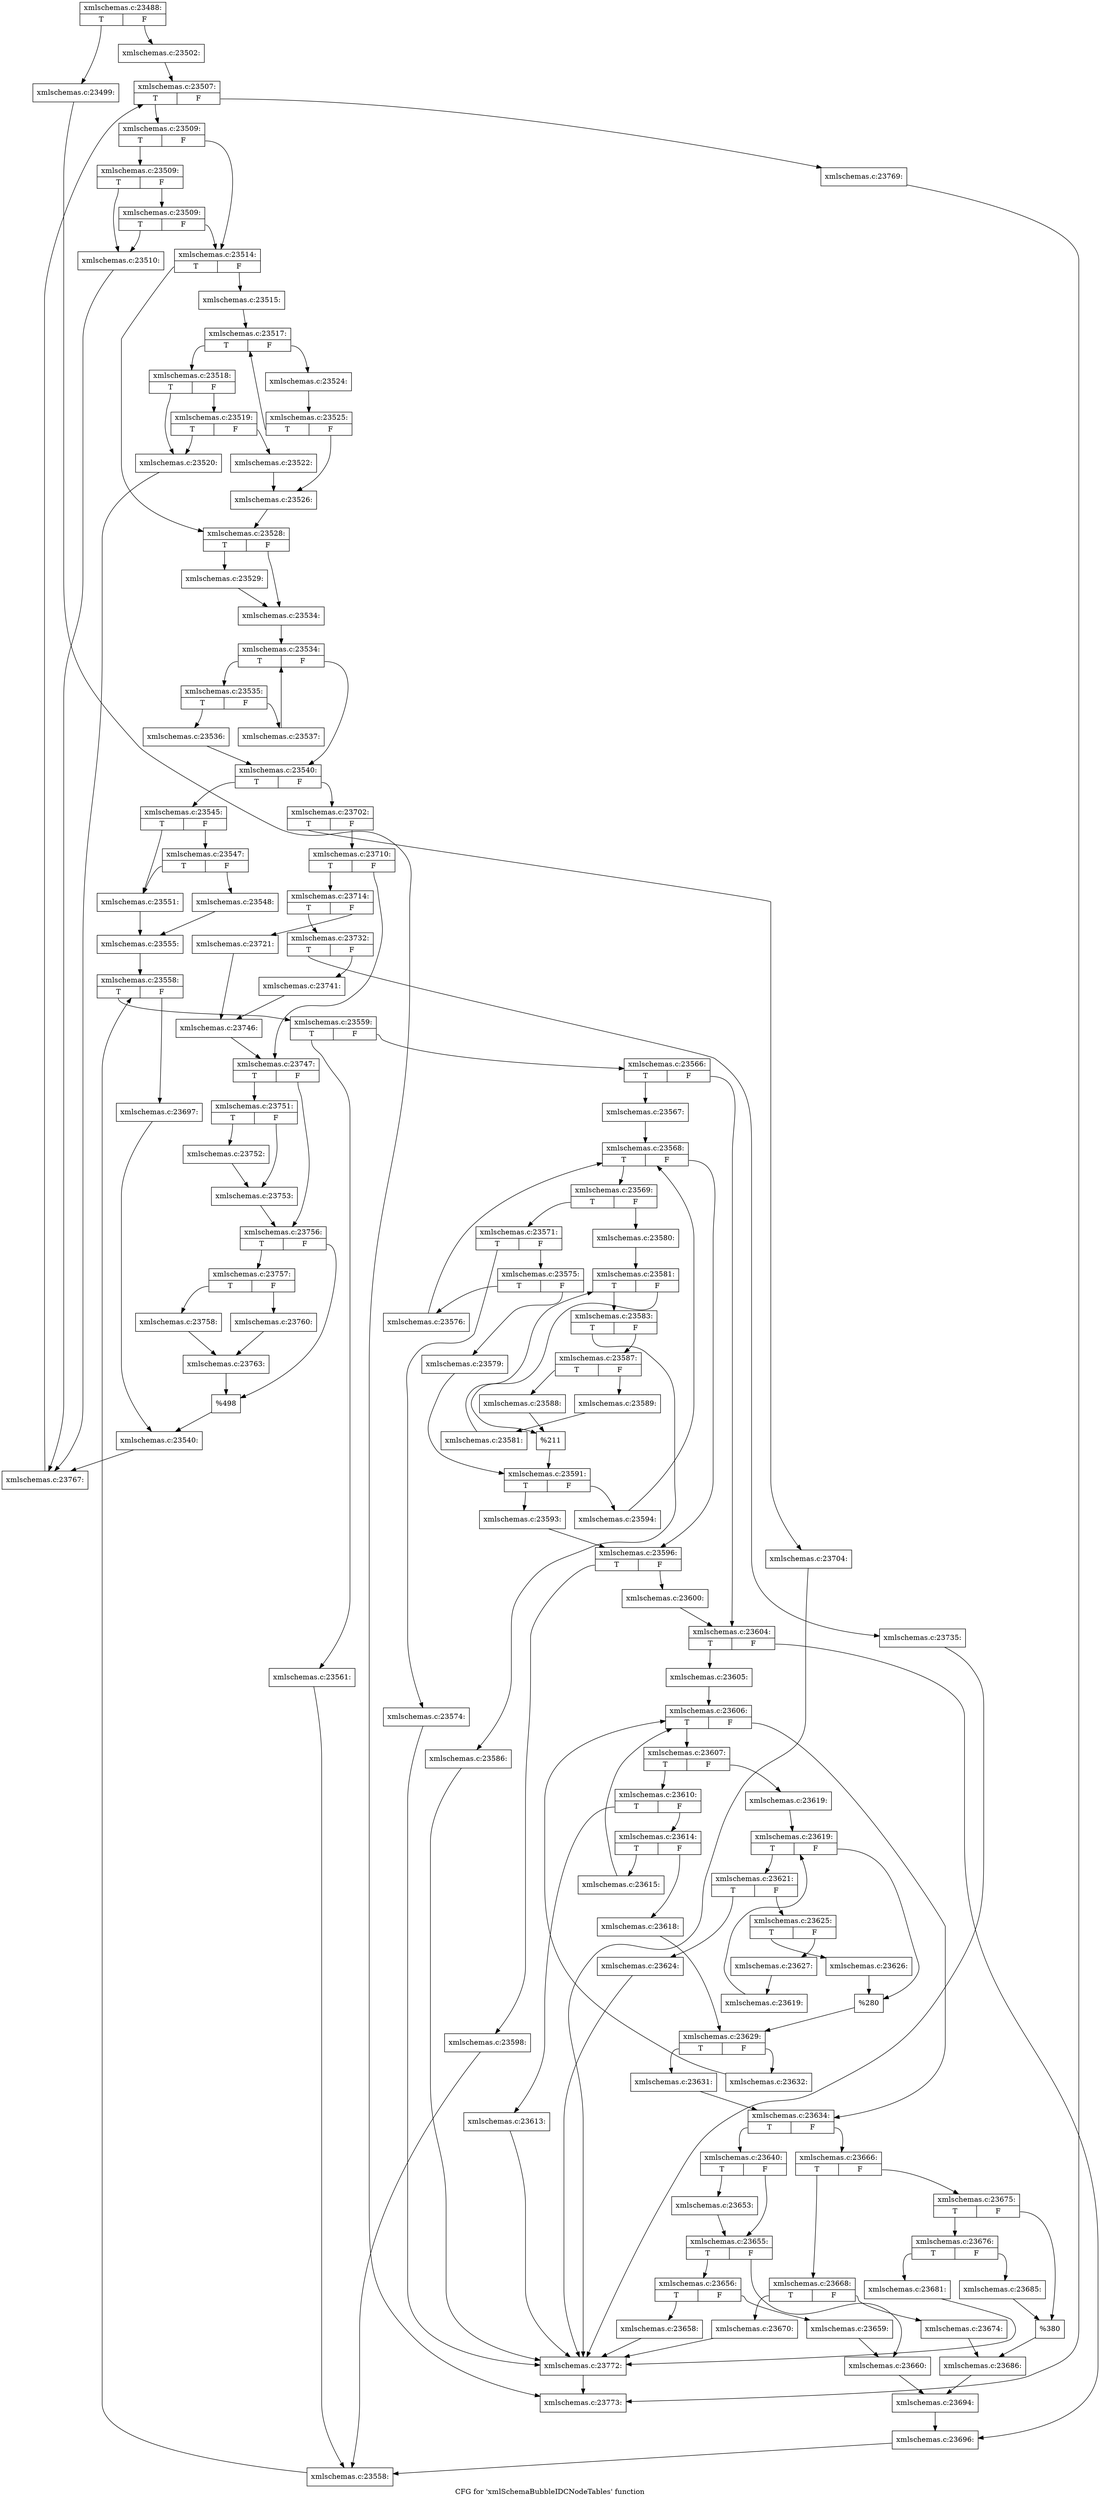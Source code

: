 digraph "CFG for 'xmlSchemaBubbleIDCNodeTables' function" {
	label="CFG for 'xmlSchemaBubbleIDCNodeTables' function";

	Node0x56611c0 [shape=record,label="{xmlschemas.c:23488:|{<s0>T|<s1>F}}"];
	Node0x56611c0:s0 -> Node0x5668a70;
	Node0x56611c0:s1 -> Node0x5668ac0;
	Node0x5668a70 [shape=record,label="{xmlschemas.c:23499:}"];
	Node0x5668a70 -> Node0x5665960;
	Node0x5668ac0 [shape=record,label="{xmlschemas.c:23502:}"];
	Node0x5668ac0 -> Node0x5669770;
	Node0x5669770 [shape=record,label="{xmlschemas.c:23507:|{<s0>T|<s1>F}}"];
	Node0x5669770:s0 -> Node0x5669b60;
	Node0x5669770:s1 -> Node0x5669990;
	Node0x5669b60 [shape=record,label="{xmlschemas.c:23509:|{<s0>T|<s1>F}}"];
	Node0x5669b60:s0 -> Node0x5669dc0;
	Node0x5669b60:s1 -> Node0x5669d70;
	Node0x5669dc0 [shape=record,label="{xmlschemas.c:23509:|{<s0>T|<s1>F}}"];
	Node0x5669dc0:s0 -> Node0x5669d20;
	Node0x5669dc0:s1 -> Node0x566a0f0;
	Node0x566a0f0 [shape=record,label="{xmlschemas.c:23509:|{<s0>T|<s1>F}}"];
	Node0x566a0f0:s0 -> Node0x5669d20;
	Node0x566a0f0:s1 -> Node0x5669d70;
	Node0x5669d20 [shape=record,label="{xmlschemas.c:23510:}"];
	Node0x5669d20 -> Node0x566a690;
	Node0x5669d70 [shape=record,label="{xmlschemas.c:23514:|{<s0>T|<s1>F}}"];
	Node0x5669d70:s0 -> Node0x566b110;
	Node0x5669d70:s1 -> Node0x566b0c0;
	Node0x566b0c0 [shape=record,label="{xmlschemas.c:23515:}"];
	Node0x566b0c0 -> Node0x566b810;
	Node0x566b810 [shape=record,label="{xmlschemas.c:23517:|{<s0>T|<s1>F}}"];
	Node0x566b810:s0 -> Node0x566bb40;
	Node0x566b810:s1 -> Node0x566bb90;
	Node0x566bb40 [shape=record,label="{xmlschemas.c:23518:|{<s0>T|<s1>F}}"];
	Node0x566bb40:s0 -> Node0x566c190;
	Node0x566bb40:s1 -> Node0x566c230;
	Node0x566c230 [shape=record,label="{xmlschemas.c:23519:|{<s0>T|<s1>F}}"];
	Node0x566c230:s0 -> Node0x566c190;
	Node0x566c230:s1 -> Node0x566c1e0;
	Node0x566c190 [shape=record,label="{xmlschemas.c:23520:}"];
	Node0x566c190 -> Node0x566a690;
	Node0x566c1e0 [shape=record,label="{xmlschemas.c:23522:}"];
	Node0x566c1e0 -> Node0x566b770;
	Node0x566bb90 [shape=record,label="{xmlschemas.c:23524:}"];
	Node0x566bb90 -> Node0x566b7c0;
	Node0x566b7c0 [shape=record,label="{xmlschemas.c:23525:|{<s0>T|<s1>F}}"];
	Node0x566b7c0:s0 -> Node0x566b810;
	Node0x566b7c0:s1 -> Node0x566b770;
	Node0x566b770 [shape=record,label="{xmlschemas.c:23526:}"];
	Node0x566b770 -> Node0x566b110;
	Node0x566b110 [shape=record,label="{xmlschemas.c:23528:|{<s0>T|<s1>F}}"];
	Node0x566b110:s0 -> Node0x566d3c0;
	Node0x566b110:s1 -> Node0x566d410;
	Node0x566d3c0 [shape=record,label="{xmlschemas.c:23529:}"];
	Node0x566d3c0 -> Node0x566d410;
	Node0x566d410 [shape=record,label="{xmlschemas.c:23534:}"];
	Node0x566d410 -> Node0x566d950;
	Node0x566d950 [shape=record,label="{xmlschemas.c:23534:|{<s0>T|<s1>F}}"];
	Node0x566d950:s0 -> Node0x566dd40;
	Node0x566d950:s1 -> Node0x566db70;
	Node0x566dd40 [shape=record,label="{xmlschemas.c:23535:|{<s0>T|<s1>F}}"];
	Node0x566dd40:s0 -> Node0x566df00;
	Node0x566dd40:s1 -> Node0x566df50;
	Node0x566df00 [shape=record,label="{xmlschemas.c:23536:}"];
	Node0x566df00 -> Node0x566db70;
	Node0x566df50 [shape=record,label="{xmlschemas.c:23537:}"];
	Node0x566df50 -> Node0x566d950;
	Node0x566db70 [shape=record,label="{xmlschemas.c:23540:|{<s0>T|<s1>F}}"];
	Node0x566db70:s0 -> Node0x566e810;
	Node0x566db70:s1 -> Node0x566e8b0;
	Node0x566e810 [shape=record,label="{xmlschemas.c:23545:|{<s0>T|<s1>F}}"];
	Node0x566e810:s0 -> Node0x566ef50;
	Node0x566e810:s1 -> Node0x566efa0;
	Node0x566efa0 [shape=record,label="{xmlschemas.c:23547:|{<s0>T|<s1>F}}"];
	Node0x566efa0:s0 -> Node0x566ef50;
	Node0x566efa0:s1 -> Node0x566eeb0;
	Node0x566eeb0 [shape=record,label="{xmlschemas.c:23548:}"];
	Node0x566eeb0 -> Node0x566ef00;
	Node0x566ef50 [shape=record,label="{xmlschemas.c:23551:}"];
	Node0x566ef50 -> Node0x566ef00;
	Node0x566ef00 [shape=record,label="{xmlschemas.c:23555:}"];
	Node0x566ef00 -> Node0x5670b20;
	Node0x5670b20 [shape=record,label="{xmlschemas.c:23558:|{<s0>T|<s1>F}}"];
	Node0x5670b20:s0 -> Node0x5670e00;
	Node0x5670b20:s1 -> Node0x5670980;
	Node0x5670e00 [shape=record,label="{xmlschemas.c:23559:|{<s0>T|<s1>F}}"];
	Node0x5670e00:s0 -> Node0x5671670;
	Node0x5670e00:s1 -> Node0x56716c0;
	Node0x5671670 [shape=record,label="{xmlschemas.c:23561:}"];
	Node0x5671670 -> Node0x5670d70;
	Node0x56716c0 [shape=record,label="{xmlschemas.c:23566:|{<s0>T|<s1>F}}"];
	Node0x56716c0:s0 -> Node0x5671a70;
	Node0x56716c0:s1 -> Node0x5671ac0;
	Node0x5671a70 [shape=record,label="{xmlschemas.c:23567:}"];
	Node0x5671a70 -> Node0x5671e60;
	Node0x5671e60 [shape=record,label="{xmlschemas.c:23568:|{<s0>T|<s1>F}}"];
	Node0x5671e60:s0 -> Node0x5672280;
	Node0x5671e60:s1 -> Node0x5672080;
	Node0x5672280 [shape=record,label="{xmlschemas.c:23569:|{<s0>T|<s1>F}}"];
	Node0x5672280:s0 -> Node0x5672470;
	Node0x5672280:s1 -> Node0x5672510;
	Node0x5672470 [shape=record,label="{xmlschemas.c:23571:|{<s0>T|<s1>F}}"];
	Node0x5672470:s0 -> Node0x5673340;
	Node0x5672470:s1 -> Node0x5673390;
	Node0x5673340 [shape=record,label="{xmlschemas.c:23574:}"];
	Node0x5673340 -> Node0x56736a0;
	Node0x5673390 [shape=record,label="{xmlschemas.c:23575:|{<s0>T|<s1>F}}"];
	Node0x5673390:s0 -> Node0x56737c0;
	Node0x5673390:s1 -> Node0x5673810;
	Node0x56737c0 [shape=record,label="{xmlschemas.c:23576:}"];
	Node0x56737c0 -> Node0x5671e60;
	Node0x5673810 [shape=record,label="{xmlschemas.c:23579:}"];
	Node0x5673810 -> Node0x56724c0;
	Node0x5672510 [shape=record,label="{xmlschemas.c:23580:}"];
	Node0x5672510 -> Node0x5674400;
	Node0x5674400 [shape=record,label="{xmlschemas.c:23581:|{<s0>T|<s1>F}}"];
	Node0x5674400:s0 -> Node0x56746e0;
	Node0x5674400:s1 -> Node0x5674260;
	Node0x56746e0 [shape=record,label="{xmlschemas.c:23583:|{<s0>T|<s1>F}}"];
	Node0x56746e0:s0 -> Node0x56754f0;
	Node0x56746e0:s1 -> Node0x5675540;
	Node0x56754f0 [shape=record,label="{xmlschemas.c:23586:}"];
	Node0x56754f0 -> Node0x56736a0;
	Node0x5675540 [shape=record,label="{xmlschemas.c:23587:|{<s0>T|<s1>F}}"];
	Node0x5675540:s0 -> Node0x5675920;
	Node0x5675540:s1 -> Node0x5675970;
	Node0x5675920 [shape=record,label="{xmlschemas.c:23588:}"];
	Node0x5675920 -> Node0x5674260;
	Node0x5675970 [shape=record,label="{xmlschemas.c:23589:}"];
	Node0x5675970 -> Node0x5674650;
	Node0x5674650 [shape=record,label="{xmlschemas.c:23581:}"];
	Node0x5674650 -> Node0x5674400;
	Node0x5674260 [shape=record,label="{%211}"];
	Node0x5674260 -> Node0x56724c0;
	Node0x56724c0 [shape=record,label="{xmlschemas.c:23591:|{<s0>T|<s1>F}}"];
	Node0x56724c0:s0 -> Node0x5676120;
	Node0x56724c0:s1 -> Node0x5676170;
	Node0x5676120 [shape=record,label="{xmlschemas.c:23593:}"];
	Node0x5676120 -> Node0x5672080;
	Node0x5676170 [shape=record,label="{xmlschemas.c:23594:}"];
	Node0x5676170 -> Node0x5671e60;
	Node0x5672080 [shape=record,label="{xmlschemas.c:23596:|{<s0>T|<s1>F}}"];
	Node0x5672080:s0 -> Node0x5676770;
	Node0x5672080:s1 -> Node0x56767c0;
	Node0x5676770 [shape=record,label="{xmlschemas.c:23598:}"];
	Node0x5676770 -> Node0x5670d70;
	Node0x56767c0 [shape=record,label="{xmlschemas.c:23600:}"];
	Node0x56767c0 -> Node0x5671ac0;
	Node0x5671ac0 [shape=record,label="{xmlschemas.c:23604:|{<s0>T|<s1>F}}"];
	Node0x5671ac0:s0 -> Node0x5676d60;
	Node0x5671ac0:s1 -> Node0x5676db0;
	Node0x5676d60 [shape=record,label="{xmlschemas.c:23605:}"];
	Node0x5676d60 -> Node0x5677150;
	Node0x5677150 [shape=record,label="{xmlschemas.c:23606:|{<s0>T|<s1>F}}"];
	Node0x5677150:s0 -> Node0x5677570;
	Node0x5677150:s1 -> Node0x5677370;
	Node0x5677570 [shape=record,label="{xmlschemas.c:23607:|{<s0>T|<s1>F}}"];
	Node0x5677570:s0 -> Node0x56779d0;
	Node0x5677570:s1 -> Node0x5677a70;
	Node0x56779d0 [shape=record,label="{xmlschemas.c:23610:|{<s0>T|<s1>F}}"];
	Node0x56779d0:s0 -> Node0x56787a0;
	Node0x56779d0:s1 -> Node0x56787f0;
	Node0x56787a0 [shape=record,label="{xmlschemas.c:23613:}"];
	Node0x56787a0 -> Node0x56736a0;
	Node0x56787f0 [shape=record,label="{xmlschemas.c:23614:|{<s0>T|<s1>F}}"];
	Node0x56787f0:s0 -> Node0x5678bd0;
	Node0x56787f0:s1 -> Node0x5678c20;
	Node0x5678bd0 [shape=record,label="{xmlschemas.c:23615:}"];
	Node0x5678bd0 -> Node0x5677150;
	Node0x5678c20 [shape=record,label="{xmlschemas.c:23618:}"];
	Node0x5678c20 -> Node0x5677a20;
	Node0x5677a70 [shape=record,label="{xmlschemas.c:23619:}"];
	Node0x5677a70 -> Node0x56794c0;
	Node0x56794c0 [shape=record,label="{xmlschemas.c:23619:|{<s0>T|<s1>F}}"];
	Node0x56794c0:s0 -> Node0x56797a0;
	Node0x56794c0:s1 -> Node0x5679320;
	Node0x56797a0 [shape=record,label="{xmlschemas.c:23621:|{<s0>T|<s1>F}}"];
	Node0x56797a0:s0 -> Node0x567a5b0;
	Node0x56797a0:s1 -> Node0x567a600;
	Node0x567a5b0 [shape=record,label="{xmlschemas.c:23624:}"];
	Node0x567a5b0 -> Node0x56736a0;
	Node0x567a600 [shape=record,label="{xmlschemas.c:23625:|{<s0>T|<s1>F}}"];
	Node0x567a600:s0 -> Node0x567a9e0;
	Node0x567a600:s1 -> Node0x567aa30;
	Node0x567a9e0 [shape=record,label="{xmlschemas.c:23626:}"];
	Node0x567a9e0 -> Node0x5679320;
	Node0x567aa30 [shape=record,label="{xmlschemas.c:23627:}"];
	Node0x567aa30 -> Node0x5679710;
	Node0x5679710 [shape=record,label="{xmlschemas.c:23619:}"];
	Node0x5679710 -> Node0x56794c0;
	Node0x5679320 [shape=record,label="{%280}"];
	Node0x5679320 -> Node0x5677a20;
	Node0x5677a20 [shape=record,label="{xmlschemas.c:23629:|{<s0>T|<s1>F}}"];
	Node0x5677a20:s0 -> Node0x567b1e0;
	Node0x5677a20:s1 -> Node0x567b230;
	Node0x567b1e0 [shape=record,label="{xmlschemas.c:23631:}"];
	Node0x567b1e0 -> Node0x5677370;
	Node0x567b230 [shape=record,label="{xmlschemas.c:23632:}"];
	Node0x567b230 -> Node0x5677150;
	Node0x5677370 [shape=record,label="{xmlschemas.c:23634:|{<s0>T|<s1>F}}"];
	Node0x5677370:s0 -> Node0x567b830;
	Node0x5677370:s1 -> Node0x567b8d0;
	Node0x567b830 [shape=record,label="{xmlschemas.c:23640:|{<s0>T|<s1>F}}"];
	Node0x567b830:s0 -> Node0x567c670;
	Node0x567b830:s1 -> Node0x567c6c0;
	Node0x567c670 [shape=record,label="{xmlschemas.c:23653:}"];
	Node0x567c670 -> Node0x567c6c0;
	Node0x567c6c0 [shape=record,label="{xmlschemas.c:23655:|{<s0>T|<s1>F}}"];
	Node0x567c6c0:s0 -> Node0x567d300;
	Node0x567c6c0:s1 -> Node0x567d350;
	Node0x567d300 [shape=record,label="{xmlschemas.c:23656:|{<s0>T|<s1>F}}"];
	Node0x567d300:s0 -> Node0x567da90;
	Node0x567d300:s1 -> Node0x567dae0;
	Node0x567da90 [shape=record,label="{xmlschemas.c:23658:}"];
	Node0x567da90 -> Node0x56736a0;
	Node0x567dae0 [shape=record,label="{xmlschemas.c:23659:}"];
	Node0x567dae0 -> Node0x567d350;
	Node0x567d350 [shape=record,label="{xmlschemas.c:23660:}"];
	Node0x567d350 -> Node0x567b880;
	Node0x567b8d0 [shape=record,label="{xmlschemas.c:23666:|{<s0>T|<s1>F}}"];
	Node0x567b8d0:s0 -> Node0x567e560;
	Node0x567b8d0:s1 -> Node0x567e600;
	Node0x567e560 [shape=record,label="{xmlschemas.c:23668:|{<s0>T|<s1>F}}"];
	Node0x567e560:s0 -> Node0x567eee0;
	Node0x567e560:s1 -> Node0x567ef30;
	Node0x567eee0 [shape=record,label="{xmlschemas.c:23670:}"];
	Node0x567eee0 -> Node0x56736a0;
	Node0x567ef30 [shape=record,label="{xmlschemas.c:23674:}"];
	Node0x567ef30 -> Node0x567e5b0;
	Node0x567e600 [shape=record,label="{xmlschemas.c:23675:|{<s0>T|<s1>F}}"];
	Node0x567e600:s0 -> Node0x567fb20;
	Node0x567e600:s1 -> Node0x567fb70;
	Node0x567fb20 [shape=record,label="{xmlschemas.c:23676:|{<s0>T|<s1>F}}"];
	Node0x567fb20:s0 -> Node0x5680da0;
	Node0x567fb20:s1 -> Node0x5680df0;
	Node0x5680da0 [shape=record,label="{xmlschemas.c:23681:}"];
	Node0x5680da0 -> Node0x56736a0;
	Node0x5680df0 [shape=record,label="{xmlschemas.c:23685:}"];
	Node0x5680df0 -> Node0x567fb70;
	Node0x567fb70 [shape=record,label="{%380}"];
	Node0x567fb70 -> Node0x567e5b0;
	Node0x567e5b0 [shape=record,label="{xmlschemas.c:23686:}"];
	Node0x567e5b0 -> Node0x567b880;
	Node0x567b880 [shape=record,label="{xmlschemas.c:23694:}"];
	Node0x567b880 -> Node0x5676db0;
	Node0x5676db0 [shape=record,label="{xmlschemas.c:23696:}"];
	Node0x5676db0 -> Node0x5670d70;
	Node0x5670d70 [shape=record,label="{xmlschemas.c:23558:}"];
	Node0x5670d70 -> Node0x5670b20;
	Node0x5670980 [shape=record,label="{xmlschemas.c:23697:}"];
	Node0x5670980 -> Node0x566e860;
	Node0x566e8b0 [shape=record,label="{xmlschemas.c:23702:|{<s0>T|<s1>F}}"];
	Node0x566e8b0:s0 -> Node0x5682a00;
	Node0x566e8b0:s1 -> Node0x5682a50;
	Node0x5682a00 [shape=record,label="{xmlschemas.c:23704:}"];
	Node0x5682a00 -> Node0x56736a0;
	Node0x5682a50 [shape=record,label="{xmlschemas.c:23710:|{<s0>T|<s1>F}}"];
	Node0x5682a50:s0 -> Node0x5682e00;
	Node0x5682a50:s1 -> Node0x5682e50;
	Node0x5682e00 [shape=record,label="{xmlschemas.c:23714:|{<s0>T|<s1>F}}"];
	Node0x5682e00:s0 -> Node0x56833e0;
	Node0x5682e00:s1 -> Node0x5683340;
	Node0x5683340 [shape=record,label="{xmlschemas.c:23721:}"];
	Node0x5683340 -> Node0x5683390;
	Node0x56833e0 [shape=record,label="{xmlschemas.c:23732:|{<s0>T|<s1>F}}"];
	Node0x56833e0:s0 -> Node0x56851d0;
	Node0x56833e0:s1 -> Node0x5685220;
	Node0x56851d0 [shape=record,label="{xmlschemas.c:23735:}"];
	Node0x56851d0 -> Node0x56736a0;
	Node0x5685220 [shape=record,label="{xmlschemas.c:23741:}"];
	Node0x5685220 -> Node0x5683390;
	Node0x5683390 [shape=record,label="{xmlschemas.c:23746:}"];
	Node0x5683390 -> Node0x5682e50;
	Node0x5682e50 [shape=record,label="{xmlschemas.c:23747:|{<s0>T|<s1>F}}"];
	Node0x5682e50:s0 -> Node0x5686a10;
	Node0x5682e50:s1 -> Node0x5686e70;
	Node0x5686a10 [shape=record,label="{xmlschemas.c:23751:|{<s0>T|<s1>F}}"];
	Node0x5686a10:s0 -> Node0x56872a0;
	Node0x5686a10:s1 -> Node0x56872f0;
	Node0x56872a0 [shape=record,label="{xmlschemas.c:23752:}"];
	Node0x56872a0 -> Node0x56872f0;
	Node0x56872f0 [shape=record,label="{xmlschemas.c:23753:}"];
	Node0x56872f0 -> Node0x5686e70;
	Node0x5686e70 [shape=record,label="{xmlschemas.c:23756:|{<s0>T|<s1>F}}"];
	Node0x5686e70:s0 -> Node0x5688120;
	Node0x5686e70:s1 -> Node0x5688170;
	Node0x5688120 [shape=record,label="{xmlschemas.c:23757:|{<s0>T|<s1>F}}"];
	Node0x5688120:s0 -> Node0x5688530;
	Node0x5688120:s1 -> Node0x56885d0;
	Node0x5688530 [shape=record,label="{xmlschemas.c:23758:}"];
	Node0x5688530 -> Node0x5688580;
	Node0x56885d0 [shape=record,label="{xmlschemas.c:23760:}"];
	Node0x56885d0 -> Node0x5688580;
	Node0x5688580 [shape=record,label="{xmlschemas.c:23763:}"];
	Node0x5688580 -> Node0x5688170;
	Node0x5688170 [shape=record,label="{%498}"];
	Node0x5688170 -> Node0x566e860;
	Node0x566e860 [shape=record,label="{xmlschemas.c:23540:}"];
	Node0x566e860 -> Node0x566a690;
	Node0x566a690 [shape=record,label="{xmlschemas.c:23767:}"];
	Node0x566a690 -> Node0x5669770;
	Node0x5669990 [shape=record,label="{xmlschemas.c:23769:}"];
	Node0x5669990 -> Node0x5665960;
	Node0x56736a0 [shape=record,label="{xmlschemas.c:23772:}"];
	Node0x56736a0 -> Node0x5665960;
	Node0x5665960 [shape=record,label="{xmlschemas.c:23773:}"];
}
